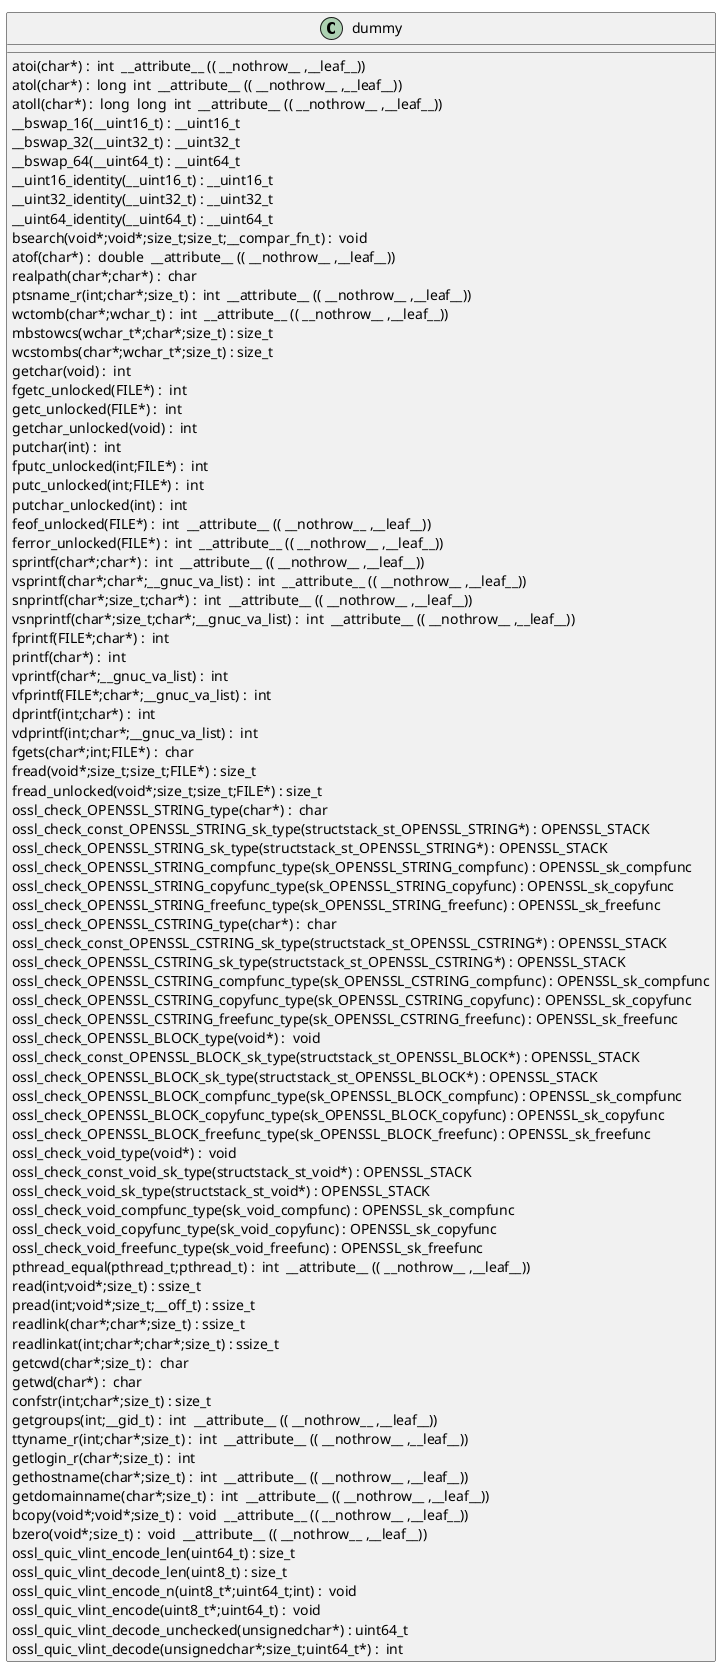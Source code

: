 @startuml
!pragma layout smetana
class dummy {
atoi(char*) :  int  __attribute__ (( __nothrow__ ,__leaf__)) [[[./../.././qc/crypto/quic_vlint.c.html#504]]]
atol(char*) :  long  int  __attribute__ (( __nothrow__ ,__leaf__)) [[[./../.././qc/crypto/quic_vlint.c.html#509]]]
atoll(char*) :  long  long  int  __attribute__ (( __nothrow__ ,__leaf__)) [[[./../.././qc/crypto/quic_vlint.c.html#516]]]
__bswap_16(__uint16_t) : __uint16_t [[[./../.././qc/crypto/quic_vlint.c.html#678]]]
__bswap_32(__uint32_t) : __uint32_t [[[./../.././qc/crypto/quic_vlint.c.html#693]]]
__bswap_64(__uint64_t) : __uint64_t [[[./../.././qc/crypto/quic_vlint.c.html#703]]]
__uint16_identity(__uint16_t) : __uint16_t [[[./../.././qc/crypto/quic_vlint.c.html#715]]]
__uint32_identity(__uint32_t) : __uint32_t [[[./../.././qc/crypto/quic_vlint.c.html#721]]]
__uint64_identity(__uint64_t) : __uint64_t [[[./../.././qc/crypto/quic_vlint.c.html#727]]]
bsearch(void*;void*;size_t;size_t;__compar_fn_t) :  void  [[[./../.././qc/crypto/quic_vlint.c.html#1395]]]
atof(char*) :  double  __attribute__ (( __nothrow__ ,__leaf__)) [[[./../.././qc/crypto/quic_vlint.c.html#1]]]
realpath(char*;char*) :  char  [[[./../.././qc/crypto/quic_vlint.c.html#1]]]
ptsname_r(int;char*;size_t) :  int  __attribute__ (( __nothrow__ ,__leaf__)) [[[./../.././qc/crypto/quic_vlint.c.html#1]]]
wctomb(char*;wchar_t) :  int  __attribute__ (( __nothrow__ ,__leaf__)) [[[./../.././qc/crypto/quic_vlint.c.html#1]]]
mbstowcs(wchar_t*;char*;size_t) : size_t [[[./../.././qc/crypto/quic_vlint.c.html#1]]]
wcstombs(char*;wchar_t*;size_t) : size_t [[[./../.././qc/crypto/quic_vlint.c.html#1]]]
getchar(void) :  int  [[[./../.././qc/crypto/quic_vlint.c.html#1]]]
fgetc_unlocked(FILE*) :  int  [[[./../.././qc/crypto/quic_vlint.c.html#1]]]
getc_unlocked(FILE*) :  int  [[[./../.././qc/crypto/quic_vlint.c.html#1]]]
getchar_unlocked(void) :  int  [[[./../.././qc/crypto/quic_vlint.c.html#1]]]
putchar(int) :  int  [[[./../.././qc/crypto/quic_vlint.c.html#1]]]
fputc_unlocked(int;FILE*) :  int  [[[./../.././qc/crypto/quic_vlint.c.html#1]]]
putc_unlocked(int;FILE*) :  int  [[[./../.././qc/crypto/quic_vlint.c.html#1]]]
putchar_unlocked(int) :  int  [[[./../.././qc/crypto/quic_vlint.c.html#1]]]
feof_unlocked(FILE*) :  int  __attribute__ (( __nothrow__ ,__leaf__)) [[[./../.././qc/crypto/quic_vlint.c.html#1]]]
ferror_unlocked(FILE*) :  int  __attribute__ (( __nothrow__ ,__leaf__)) [[[./../.././qc/crypto/quic_vlint.c.html#1]]]
sprintf(char*;char*) :  int  __attribute__ (( __nothrow__ ,__leaf__)) [[[./../.././qc/crypto/quic_vlint.c.html#1]]]
vsprintf(char*;char*;__gnuc_va_list) :  int  __attribute__ (( __nothrow__ ,__leaf__)) [[[./../.././qc/crypto/quic_vlint.c.html#1]]]
snprintf(char*;size_t;char*) :  int  __attribute__ (( __nothrow__ ,__leaf__)) [[[./../.././qc/crypto/quic_vlint.c.html#1]]]
vsnprintf(char*;size_t;char*;__gnuc_va_list) :  int  __attribute__ (( __nothrow__ ,__leaf__)) [[[./../.././qc/crypto/quic_vlint.c.html#1]]]
fprintf(FILE*;char*) :  int  [[[./../.././qc/crypto/quic_vlint.c.html#1]]]
printf(char*) :  int  [[[./../.././qc/crypto/quic_vlint.c.html#1]]]
vprintf(char*;__gnuc_va_list) :  int  [[[./../.././qc/crypto/quic_vlint.c.html#1]]]
vfprintf(FILE*;char*;__gnuc_va_list) :  int  [[[./../.././qc/crypto/quic_vlint.c.html#1]]]
dprintf(int;char*) :  int  [[[./../.././qc/crypto/quic_vlint.c.html#1]]]
vdprintf(int;char*;__gnuc_va_list) :  int  [[[./../.././qc/crypto/quic_vlint.c.html#1]]]
fgets(char*;int;FILE*) :  char  [[[./../.././qc/crypto/quic_vlint.c.html#1]]]
fread(void*;size_t;size_t;FILE*) : size_t [[[./../.././qc/crypto/quic_vlint.c.html#1]]]
fread_unlocked(void*;size_t;size_t;FILE*) : size_t [[[./../.././qc/crypto/quic_vlint.c.html#1]]]
ossl_check_OPENSSL_STRING_type(char*) :  char  [[[./../.././qc/crypto/quic_vlint.c.html#1]]]
ossl_check_const_OPENSSL_STRING_sk_type(structstack_st_OPENSSL_STRING*) : OPENSSL_STACK [[[./../.././qc/crypto/quic_vlint.c.html#1]]]
ossl_check_OPENSSL_STRING_sk_type(structstack_st_OPENSSL_STRING*) : OPENSSL_STACK [[[./../.././qc/crypto/quic_vlint.c.html#1]]]
ossl_check_OPENSSL_STRING_compfunc_type(sk_OPENSSL_STRING_compfunc) : OPENSSL_sk_compfunc [[[./../.././qc/crypto/quic_vlint.c.html#1]]]
ossl_check_OPENSSL_STRING_copyfunc_type(sk_OPENSSL_STRING_copyfunc) : OPENSSL_sk_copyfunc [[[./../.././qc/crypto/quic_vlint.c.html#1]]]
ossl_check_OPENSSL_STRING_freefunc_type(sk_OPENSSL_STRING_freefunc) : OPENSSL_sk_freefunc [[[./../.././qc/crypto/quic_vlint.c.html#1]]]
ossl_check_OPENSSL_CSTRING_type(char*) :  char  [[[./../.././qc/crypto/quic_vlint.c.html#1]]]
ossl_check_const_OPENSSL_CSTRING_sk_type(structstack_st_OPENSSL_CSTRING*) : OPENSSL_STACK [[[./../.././qc/crypto/quic_vlint.c.html#1]]]
ossl_check_OPENSSL_CSTRING_sk_type(structstack_st_OPENSSL_CSTRING*) : OPENSSL_STACK [[[./../.././qc/crypto/quic_vlint.c.html#1]]]
ossl_check_OPENSSL_CSTRING_compfunc_type(sk_OPENSSL_CSTRING_compfunc) : OPENSSL_sk_compfunc [[[./../.././qc/crypto/quic_vlint.c.html#1]]]
ossl_check_OPENSSL_CSTRING_copyfunc_type(sk_OPENSSL_CSTRING_copyfunc) : OPENSSL_sk_copyfunc [[[./../.././qc/crypto/quic_vlint.c.html#1]]]
ossl_check_OPENSSL_CSTRING_freefunc_type(sk_OPENSSL_CSTRING_freefunc) : OPENSSL_sk_freefunc [[[./../.././qc/crypto/quic_vlint.c.html#1]]]
ossl_check_OPENSSL_BLOCK_type(void*) :  void  [[[./../.././qc/crypto/quic_vlint.c.html#1]]]
ossl_check_const_OPENSSL_BLOCK_sk_type(structstack_st_OPENSSL_BLOCK*) : OPENSSL_STACK [[[./../.././qc/crypto/quic_vlint.c.html#1]]]
ossl_check_OPENSSL_BLOCK_sk_type(structstack_st_OPENSSL_BLOCK*) : OPENSSL_STACK [[[./../.././qc/crypto/quic_vlint.c.html#1]]]
ossl_check_OPENSSL_BLOCK_compfunc_type(sk_OPENSSL_BLOCK_compfunc) : OPENSSL_sk_compfunc [[[./../.././qc/crypto/quic_vlint.c.html#1]]]
ossl_check_OPENSSL_BLOCK_copyfunc_type(sk_OPENSSL_BLOCK_copyfunc) : OPENSSL_sk_copyfunc [[[./../.././qc/crypto/quic_vlint.c.html#1]]]
ossl_check_OPENSSL_BLOCK_freefunc_type(sk_OPENSSL_BLOCK_freefunc) : OPENSSL_sk_freefunc [[[./../.././qc/crypto/quic_vlint.c.html#1]]]
ossl_check_void_type(void*) :  void  [[[./../.././qc/crypto/quic_vlint.c.html#1]]]
ossl_check_const_void_sk_type(structstack_st_void*) : OPENSSL_STACK [[[./../.././qc/crypto/quic_vlint.c.html#1]]]
ossl_check_void_sk_type(structstack_st_void*) : OPENSSL_STACK [[[./../.././qc/crypto/quic_vlint.c.html#1]]]
ossl_check_void_compfunc_type(sk_void_compfunc) : OPENSSL_sk_compfunc [[[./../.././qc/crypto/quic_vlint.c.html#1]]]
ossl_check_void_copyfunc_type(sk_void_copyfunc) : OPENSSL_sk_copyfunc [[[./../.././qc/crypto/quic_vlint.c.html#1]]]
ossl_check_void_freefunc_type(sk_void_freefunc) : OPENSSL_sk_freefunc [[[./../.././qc/crypto/quic_vlint.c.html#1]]]
pthread_equal(pthread_t;pthread_t) :  int  __attribute__ (( __nothrow__ ,__leaf__)) [[[./../.././qc/crypto/quic_vlint.c.html#1]]]
read(int;void*;size_t) : ssize_t [[[./../.././qc/crypto/quic_vlint.c.html#1]]]
pread(int;void*;size_t;__off_t) : ssize_t [[[./../.././qc/crypto/quic_vlint.c.html#1]]]
readlink(char*;char*;size_t) : ssize_t [[[./../.././qc/crypto/quic_vlint.c.html#1]]]
readlinkat(int;char*;char*;size_t) : ssize_t [[[./../.././qc/crypto/quic_vlint.c.html#1]]]
getcwd(char*;size_t) :  char  [[[./../.././qc/crypto/quic_vlint.c.html#1]]]
getwd(char*) :  char  [[[./../.././qc/crypto/quic_vlint.c.html#1]]]
confstr(int;char*;size_t) : size_t [[[./../.././qc/crypto/quic_vlint.c.html#1]]]
getgroups(int;__gid_t) :  int  __attribute__ (( __nothrow__ ,__leaf__)) [[[./../.././qc/crypto/quic_vlint.c.html#1]]]
ttyname_r(int;char*;size_t) :  int  __attribute__ (( __nothrow__ ,__leaf__)) [[[./../.././qc/crypto/quic_vlint.c.html#1]]]
getlogin_r(char*;size_t) :  int  [[[./../.././qc/crypto/quic_vlint.c.html#1]]]
gethostname(char*;size_t) :  int  __attribute__ (( __nothrow__ ,__leaf__)) [[[./../.././qc/crypto/quic_vlint.c.html#1]]]
getdomainname(char*;size_t) :  int  __attribute__ (( __nothrow__ ,__leaf__)) [[[./../.././qc/crypto/quic_vlint.c.html#1]]]
bcopy(void*;void*;size_t) :  void  __attribute__ (( __nothrow__ ,__leaf__)) [[[./../.././qc/crypto/quic_vlint.c.html#1]]]
bzero(void*;size_t) :  void  __attribute__ (( __nothrow__ ,__leaf__)) [[[./../.././qc/crypto/quic_vlint.c.html#1]]]
ossl_quic_vlint_encode_len(uint64_t) : size_t [[[./../.././qc/crypto/quic_vlint.c.html#1]]]
ossl_quic_vlint_decode_len(uint8_t) : size_t [[[./../.././qc/crypto/quic_vlint.c.html#1]]]
ossl_quic_vlint_encode_n(uint8_t*;uint64_t;int) :  void  [[[./../.././qc/crypto/quic_vlint.c.html#1]]]
ossl_quic_vlint_encode(uint8_t*;uint64_t) :  void  [[[./../.././qc/crypto/quic_vlint.c.html#1]]]
ossl_quic_vlint_decode_unchecked(unsignedchar*) : uint64_t [[[./../.././qc/crypto/quic_vlint.c.html#1]]]
ossl_quic_vlint_decode(unsignedchar*;size_t;uint64_t*) :  int  [[[./../.././qc/crypto/quic_vlint.c.html#1]]]
} 
@enduml
